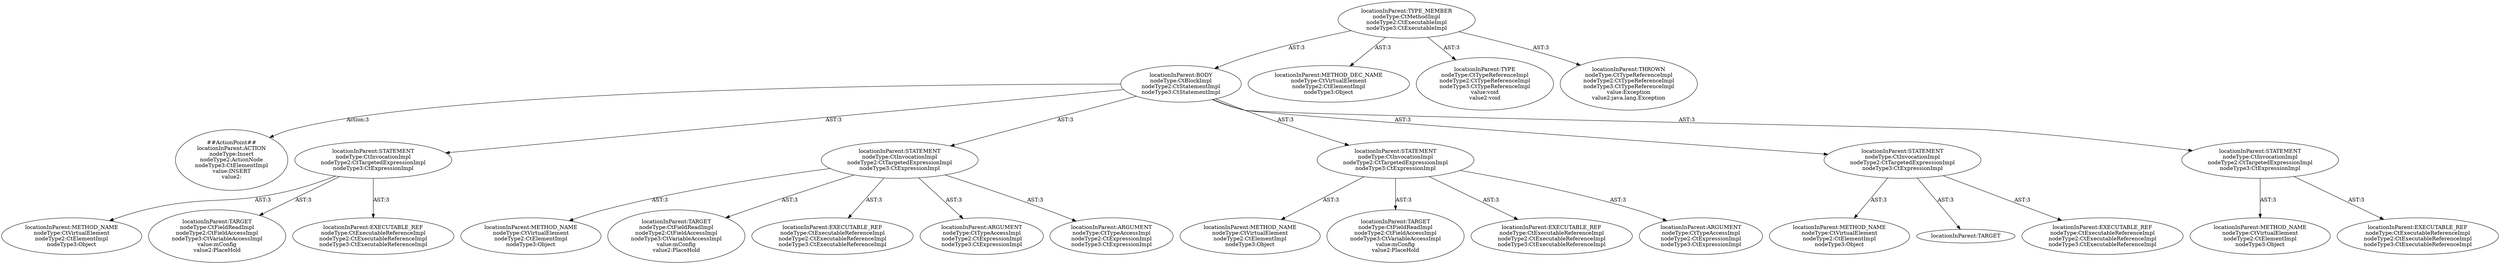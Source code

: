 digraph "Pattern" {
0 [label="##ActionPoint##
locationInParent:ACTION
nodeType:Insert
nodeType2:ActionNode
nodeType3:CtElementImpl
value:INSERT
value2:" shape=ellipse]
1 [label="locationInParent:BODY
nodeType:CtBlockImpl
nodeType2:CtStatementImpl
nodeType3:CtStatementImpl" shape=ellipse]
2 [label="locationInParent:TYPE_MEMBER
nodeType:CtMethodImpl
nodeType2:CtExecutableImpl
nodeType3:CtExecutableImpl" shape=ellipse]
3 [label="locationInParent:METHOD_DEC_NAME
nodeType:CtVirtualElement
nodeType2:CtElementImpl
nodeType3:Object" shape=ellipse]
4 [label="locationInParent:TYPE
nodeType:CtTypeReferenceImpl
nodeType2:CtTypeReferenceImpl
nodeType3:CtTypeReferenceImpl
value:void
value2:void" shape=ellipse]
5 [label="locationInParent:THROWN
nodeType:CtTypeReferenceImpl
nodeType2:CtTypeReferenceImpl
nodeType3:CtTypeReferenceImpl
value:Exception
value2:java.lang.Exception" shape=ellipse]
6 [label="locationInParent:STATEMENT
nodeType:CtInvocationImpl
nodeType2:CtTargetedExpressionImpl
nodeType3:CtExpressionImpl" shape=ellipse]
7 [label="locationInParent:METHOD_NAME
nodeType:CtVirtualElement
nodeType2:CtElementImpl
nodeType3:Object" shape=ellipse]
8 [label="locationInParent:TARGET
nodeType:CtFieldReadImpl
nodeType2:CtFieldAccessImpl
nodeType3:CtVariableAccessImpl
value:mConfig
value2:PlaceHold" shape=ellipse]
9 [label="locationInParent:EXECUTABLE_REF
nodeType:CtExecutableReferenceImpl
nodeType2:CtExecutableReferenceImpl
nodeType3:CtExecutableReferenceImpl" shape=ellipse]
10 [label="locationInParent:STATEMENT
nodeType:CtInvocationImpl
nodeType2:CtTargetedExpressionImpl
nodeType3:CtExpressionImpl" shape=ellipse]
11 [label="locationInParent:METHOD_NAME
nodeType:CtVirtualElement
nodeType2:CtElementImpl
nodeType3:Object" shape=ellipse]
12 [label="locationInParent:TARGET
nodeType:CtFieldReadImpl
nodeType2:CtFieldAccessImpl
nodeType3:CtVariableAccessImpl
value:mConfig
value2:PlaceHold" shape=ellipse]
13 [label="locationInParent:EXECUTABLE_REF
nodeType:CtExecutableReferenceImpl
nodeType2:CtExecutableReferenceImpl
nodeType3:CtExecutableReferenceImpl" shape=ellipse]
14 [label="locationInParent:ARGUMENT
nodeType:CtTypeAccessImpl
nodeType2:CtExpressionImpl
nodeType3:CtExpressionImpl" shape=ellipse]
15 [label="locationInParent:ARGUMENT
nodeType:CtTypeAccessImpl
nodeType2:CtExpressionImpl
nodeType3:CtExpressionImpl" shape=ellipse]
16 [label="locationInParent:STATEMENT
nodeType:CtInvocationImpl
nodeType2:CtTargetedExpressionImpl
nodeType3:CtExpressionImpl" shape=ellipse]
17 [label="locationInParent:METHOD_NAME
nodeType:CtVirtualElement
nodeType2:CtElementImpl
nodeType3:Object" shape=ellipse]
18 [label="locationInParent:TARGET
nodeType:CtFieldReadImpl
nodeType2:CtFieldAccessImpl
nodeType3:CtVariableAccessImpl
value:mConfig
value2:PlaceHold" shape=ellipse]
19 [label="locationInParent:EXECUTABLE_REF
nodeType:CtExecutableReferenceImpl
nodeType2:CtExecutableReferenceImpl
nodeType3:CtExecutableReferenceImpl" shape=ellipse]
20 [label="locationInParent:ARGUMENT
nodeType:CtTypeAccessImpl
nodeType2:CtExpressionImpl
nodeType3:CtExpressionImpl" shape=ellipse]
21 [label="locationInParent:STATEMENT
nodeType:CtInvocationImpl
nodeType2:CtTargetedExpressionImpl
nodeType3:CtExpressionImpl" shape=ellipse]
22 [label="locationInParent:METHOD_NAME
nodeType:CtVirtualElement
nodeType2:CtElementImpl
nodeType3:Object" shape=ellipse]
23 [label="locationInParent:TARGET" shape=ellipse]
24 [label="locationInParent:EXECUTABLE_REF
nodeType:CtExecutableReferenceImpl
nodeType2:CtExecutableReferenceImpl
nodeType3:CtExecutableReferenceImpl" shape=ellipse]
25 [label="locationInParent:STATEMENT
nodeType:CtInvocationImpl
nodeType2:CtTargetedExpressionImpl
nodeType3:CtExpressionImpl" shape=ellipse]
26 [label="locationInParent:METHOD_NAME
nodeType:CtVirtualElement
nodeType2:CtElementImpl
nodeType3:Object" shape=ellipse]
27 [label="locationInParent:EXECUTABLE_REF
nodeType:CtExecutableReferenceImpl
nodeType2:CtExecutableReferenceImpl
nodeType3:CtExecutableReferenceImpl" shape=ellipse]
1 -> 0 [label="Action:3"];
1 -> 6 [label="AST:3"];
1 -> 10 [label="AST:3"];
1 -> 16 [label="AST:3"];
1 -> 21 [label="AST:3"];
1 -> 25 [label="AST:3"];
2 -> 1 [label="AST:3"];
2 -> 3 [label="AST:3"];
2 -> 4 [label="AST:3"];
2 -> 5 [label="AST:3"];
6 -> 7 [label="AST:3"];
6 -> 8 [label="AST:3"];
6 -> 9 [label="AST:3"];
10 -> 11 [label="AST:3"];
10 -> 12 [label="AST:3"];
10 -> 13 [label="AST:3"];
10 -> 14 [label="AST:3"];
10 -> 15 [label="AST:3"];
16 -> 17 [label="AST:3"];
16 -> 18 [label="AST:3"];
16 -> 19 [label="AST:3"];
16 -> 20 [label="AST:3"];
21 -> 22 [label="AST:3"];
21 -> 23 [label="AST:3"];
21 -> 24 [label="AST:3"];
25 -> 26 [label="AST:3"];
25 -> 27 [label="AST:3"];
}